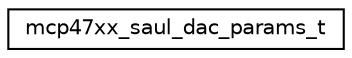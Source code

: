digraph "Graphical Class Hierarchy"
{
 // LATEX_PDF_SIZE
  edge [fontname="Helvetica",fontsize="10",labelfontname="Helvetica",labelfontsize="10"];
  node [fontname="Helvetica",fontsize="10",shape=record];
  rankdir="LR";
  Node0 [label="mcp47xx_saul_dac_params_t",height=0.2,width=0.4,color="black", fillcolor="white", style="filled",URL="$structmcp47xx__saul__dac__params__t.html",tooltip="MCP47xx configuration structure for mapping DAC channels to SAUL."];
}
